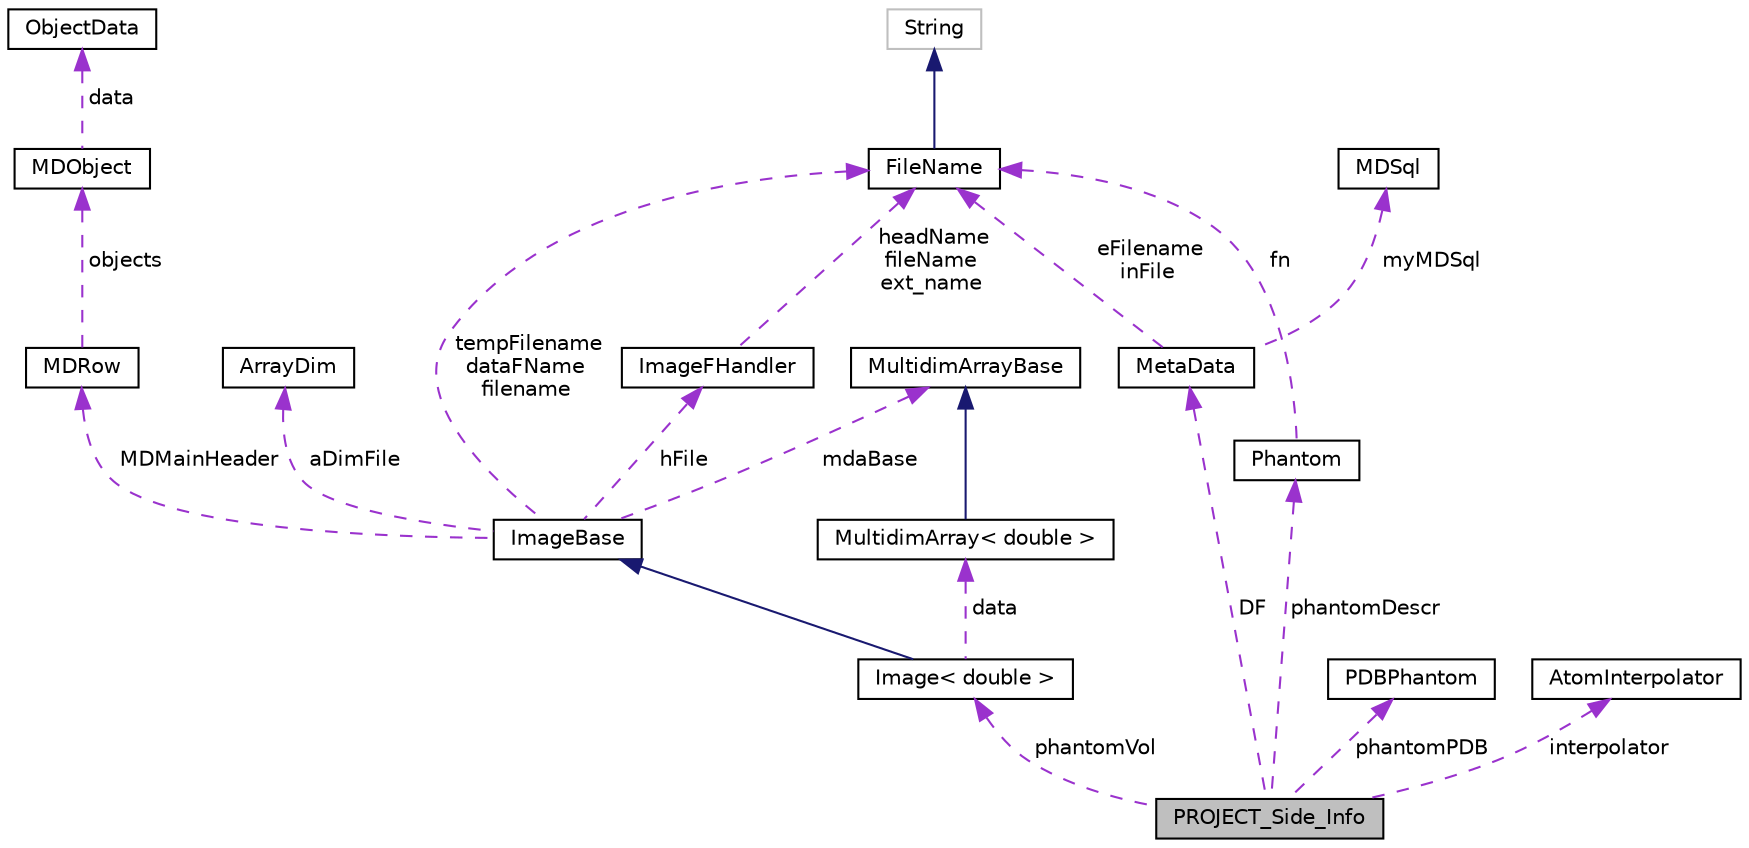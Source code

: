 digraph "PROJECT_Side_Info"
{
  edge [fontname="Helvetica",fontsize="10",labelfontname="Helvetica",labelfontsize="10"];
  node [fontname="Helvetica",fontsize="10",shape=record];
  Node1 [label="PROJECT_Side_Info",height=0.2,width=0.4,color="black", fillcolor="grey75", style="filled", fontcolor="black"];
  Node2 -> Node1 [dir="back",color="darkorchid3",fontsize="10",style="dashed",label=" phantomDescr" ,fontname="Helvetica"];
  Node2 [label="Phantom",height=0.2,width=0.4,color="black", fillcolor="white", style="filled",URL="$classPhantom.html"];
  Node3 -> Node2 [dir="back",color="darkorchid3",fontsize="10",style="dashed",label=" fn" ,fontname="Helvetica"];
  Node3 [label="FileName",height=0.2,width=0.4,color="black", fillcolor="white", style="filled",URL="$classFileName.html"];
  Node4 -> Node3 [dir="back",color="midnightblue",fontsize="10",style="solid",fontname="Helvetica"];
  Node4 [label="String",height=0.2,width=0.4,color="grey75", fillcolor="white", style="filled"];
  Node5 -> Node1 [dir="back",color="darkorchid3",fontsize="10",style="dashed",label=" DF" ,fontname="Helvetica"];
  Node5 [label="MetaData",height=0.2,width=0.4,color="black", fillcolor="white", style="filled",URL="$classMetaData.html"];
  Node6 -> Node5 [dir="back",color="darkorchid3",fontsize="10",style="dashed",label=" myMDSql" ,fontname="Helvetica"];
  Node6 [label="MDSql",height=0.2,width=0.4,color="black", fillcolor="white", style="filled",URL="$classMDSql.html"];
  Node3 -> Node5 [dir="back",color="darkorchid3",fontsize="10",style="dashed",label=" eFilename\ninFile" ,fontname="Helvetica"];
  Node7 -> Node1 [dir="back",color="darkorchid3",fontsize="10",style="dashed",label=" phantomPDB" ,fontname="Helvetica"];
  Node7 [label="PDBPhantom",height=0.2,width=0.4,color="black", fillcolor="white", style="filled",URL="$classPDBPhantom.html"];
  Node8 -> Node1 [dir="back",color="darkorchid3",fontsize="10",style="dashed",label=" phantomVol" ,fontname="Helvetica"];
  Node8 [label="Image\< double \>",height=0.2,width=0.4,color="black", fillcolor="white", style="filled",URL="$classImage.html"];
  Node9 -> Node8 [dir="back",color="midnightblue",fontsize="10",style="solid",fontname="Helvetica"];
  Node9 [label="ImageBase",height=0.2,width=0.4,color="black", fillcolor="white", style="filled",URL="$classImageBase.html",tooltip="Image base class. "];
  Node10 -> Node9 [dir="back",color="darkorchid3",fontsize="10",style="dashed",label=" mdaBase" ,fontname="Helvetica"];
  Node10 [label="MultidimArrayBase",height=0.2,width=0.4,color="black", fillcolor="white", style="filled",URL="$classMultidimArrayBase.html"];
  Node11 -> Node9 [dir="back",color="darkorchid3",fontsize="10",style="dashed",label=" hFile" ,fontname="Helvetica"];
  Node11 [label="ImageFHandler",height=0.2,width=0.4,color="black", fillcolor="white", style="filled",URL="$structImageFHandler.html"];
  Node3 -> Node11 [dir="back",color="darkorchid3",fontsize="10",style="dashed",label=" headName\nfileName\next_name" ,fontname="Helvetica"];
  Node12 -> Node9 [dir="back",color="darkorchid3",fontsize="10",style="dashed",label=" MDMainHeader" ,fontname="Helvetica"];
  Node12 [label="MDRow",height=0.2,width=0.4,color="black", fillcolor="white", style="filled",URL="$classMDRow.html"];
  Node13 -> Node12 [dir="back",color="darkorchid3",fontsize="10",style="dashed",label=" objects" ,fontname="Helvetica"];
  Node13 [label="MDObject",height=0.2,width=0.4,color="black", fillcolor="white", style="filled",URL="$classMDObject.html"];
  Node14 -> Node13 [dir="back",color="darkorchid3",fontsize="10",style="dashed",label=" data" ,fontname="Helvetica"];
  Node14 [label="ObjectData",height=0.2,width=0.4,color="black", fillcolor="white", style="filled",URL="$unionObjectData.html"];
  Node15 -> Node9 [dir="back",color="darkorchid3",fontsize="10",style="dashed",label=" aDimFile" ,fontname="Helvetica"];
  Node15 [label="ArrayDim",height=0.2,width=0.4,color="black", fillcolor="white", style="filled",URL="$structArrayDim.html"];
  Node3 -> Node9 [dir="back",color="darkorchid3",fontsize="10",style="dashed",label=" tempFilename\ndataFName\nfilename" ,fontname="Helvetica"];
  Node16 -> Node8 [dir="back",color="darkorchid3",fontsize="10",style="dashed",label=" data" ,fontname="Helvetica"];
  Node16 [label="MultidimArray\< double \>",height=0.2,width=0.4,color="black", fillcolor="white", style="filled",URL="$classMultidimArray.html"];
  Node10 -> Node16 [dir="back",color="midnightblue",fontsize="10",style="solid",fontname="Helvetica"];
  Node17 -> Node1 [dir="back",color="darkorchid3",fontsize="10",style="dashed",label=" interpolator" ,fontname="Helvetica"];
  Node17 [label="AtomInterpolator",height=0.2,width=0.4,color="black", fillcolor="white", style="filled",URL="$classAtomInterpolator.html"];
}
